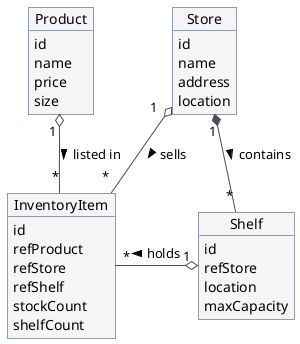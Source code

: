 @startuml

skinparam object {
  BackgroundColor #f5f5f5
  ArrowColor #4c4c4c
  BorderColor #233c68
}

object Product

Product : id 
Product : name 
Product : price 
Product : size 


object InventoryItem

InventoryItem : id 
InventoryItem : refProduct 
InventoryItem : refStore 
InventoryItem : refShelf 
InventoryItem : stockCount 
InventoryItem : shelfCount 


object Store

Store : id 
Store : name 
Store : address 
Store : location

object Shelf

Shelf : id 
Shelf : refStore 
Shelf : location 
Shelf : maxCapacity

Product "1 " o-- " *" InventoryItem  : listed in >
Store " 1  " o-- " *  " InventoryItem :  sells >
Store "1" *-- "*" Shelf : contains >
InventoryItem "*" -o " 1" Shelf : < holds
@enduml